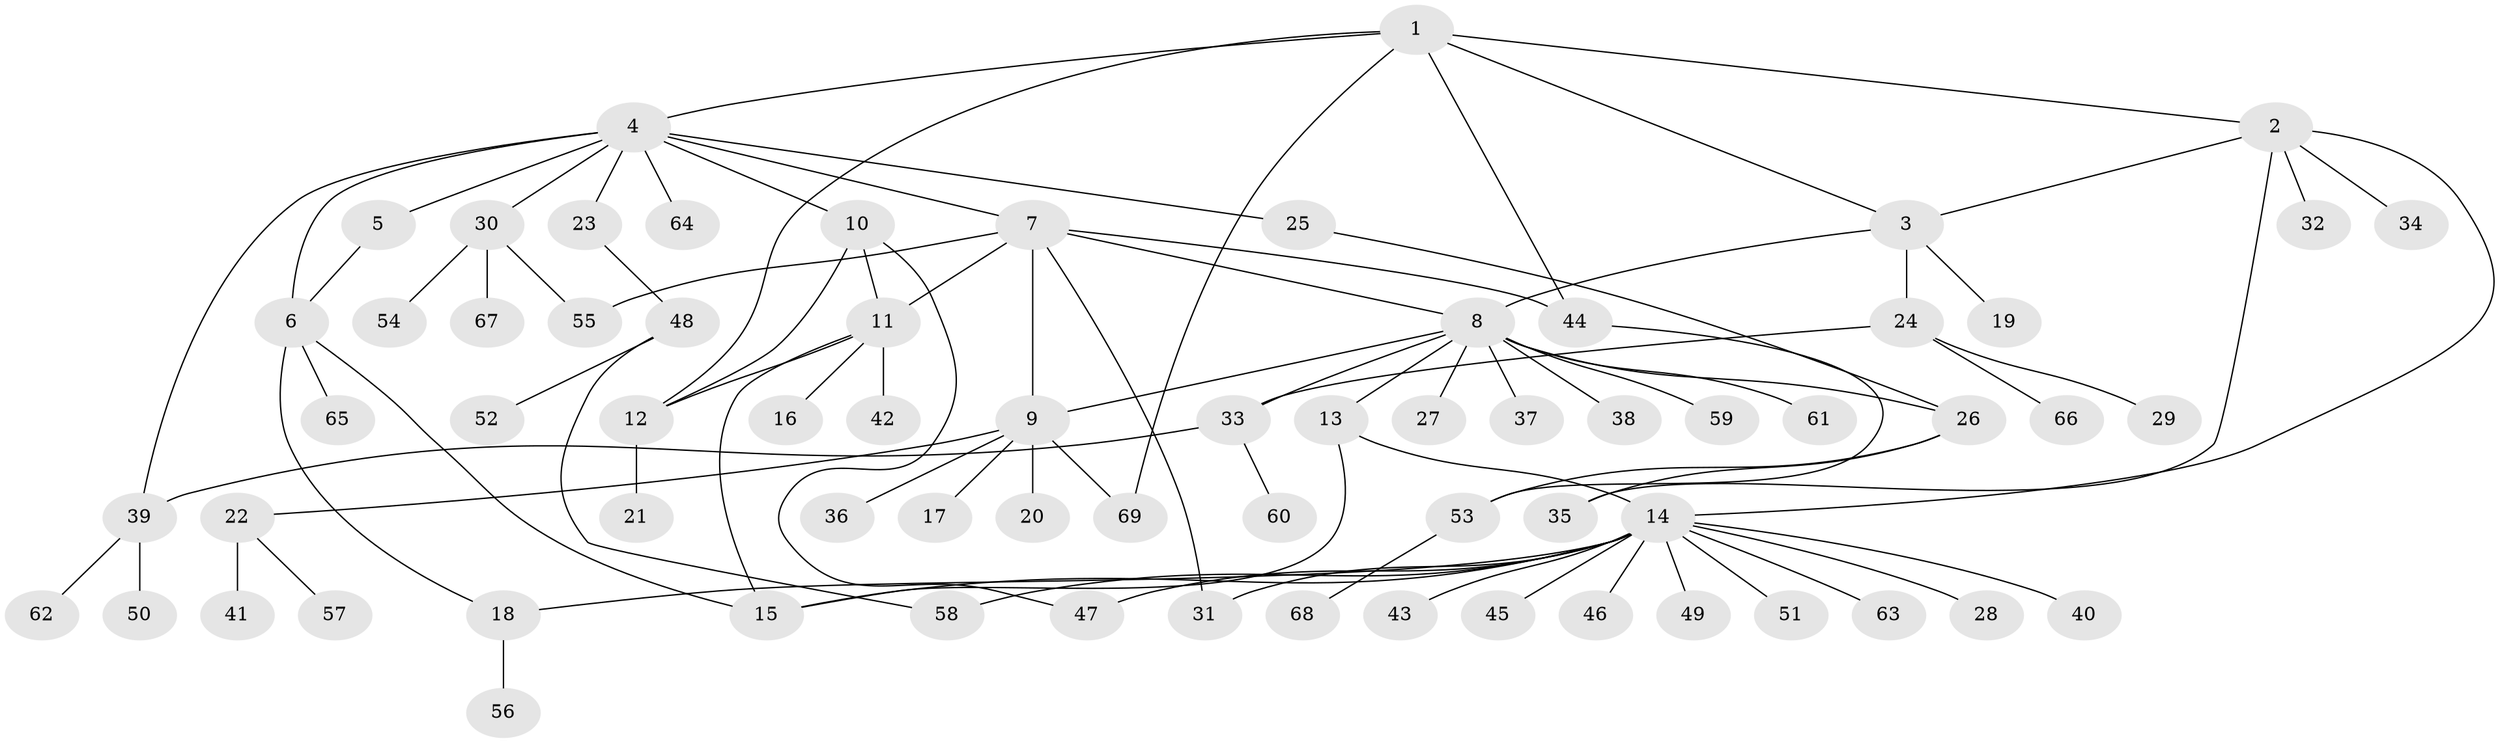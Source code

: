// coarse degree distribution, {6: 0.07407407407407407, 4: 0.05555555555555555, 12: 0.037037037037037035, 1: 0.5555555555555556, 11: 0.018518518518518517, 3: 0.07407407407407407, 16: 0.018518518518518517, 2: 0.14814814814814814, 5: 0.018518518518518517}
// Generated by graph-tools (version 1.1) at 2025/24/03/03/25 07:24:14]
// undirected, 69 vertices, 91 edges
graph export_dot {
graph [start="1"]
  node [color=gray90,style=filled];
  1;
  2;
  3;
  4;
  5;
  6;
  7;
  8;
  9;
  10;
  11;
  12;
  13;
  14;
  15;
  16;
  17;
  18;
  19;
  20;
  21;
  22;
  23;
  24;
  25;
  26;
  27;
  28;
  29;
  30;
  31;
  32;
  33;
  34;
  35;
  36;
  37;
  38;
  39;
  40;
  41;
  42;
  43;
  44;
  45;
  46;
  47;
  48;
  49;
  50;
  51;
  52;
  53;
  54;
  55;
  56;
  57;
  58;
  59;
  60;
  61;
  62;
  63;
  64;
  65;
  66;
  67;
  68;
  69;
  1 -- 2;
  1 -- 3;
  1 -- 4;
  1 -- 12;
  1 -- 44;
  1 -- 69;
  2 -- 3;
  2 -- 14;
  2 -- 32;
  2 -- 34;
  2 -- 35;
  3 -- 8;
  3 -- 19;
  3 -- 24;
  4 -- 5;
  4 -- 6;
  4 -- 7;
  4 -- 10;
  4 -- 23;
  4 -- 25;
  4 -- 30;
  4 -- 39;
  4 -- 64;
  5 -- 6;
  6 -- 15;
  6 -- 18;
  6 -- 65;
  7 -- 8;
  7 -- 9;
  7 -- 11;
  7 -- 31;
  7 -- 44;
  7 -- 55;
  8 -- 9;
  8 -- 13;
  8 -- 26;
  8 -- 27;
  8 -- 33;
  8 -- 37;
  8 -- 38;
  8 -- 59;
  8 -- 61;
  9 -- 17;
  9 -- 20;
  9 -- 22;
  9 -- 36;
  9 -- 69;
  10 -- 11;
  10 -- 12;
  10 -- 47;
  11 -- 12;
  11 -- 15;
  11 -- 16;
  11 -- 42;
  12 -- 21;
  13 -- 14;
  13 -- 15;
  14 -- 15;
  14 -- 18;
  14 -- 28;
  14 -- 31;
  14 -- 40;
  14 -- 43;
  14 -- 45;
  14 -- 46;
  14 -- 47;
  14 -- 49;
  14 -- 51;
  14 -- 58;
  14 -- 63;
  18 -- 56;
  22 -- 41;
  22 -- 57;
  23 -- 48;
  24 -- 29;
  24 -- 33;
  24 -- 66;
  25 -- 26;
  26 -- 35;
  26 -- 53;
  30 -- 54;
  30 -- 55;
  30 -- 67;
  33 -- 39;
  33 -- 60;
  39 -- 50;
  39 -- 62;
  44 -- 53;
  48 -- 52;
  48 -- 58;
  53 -- 68;
}
